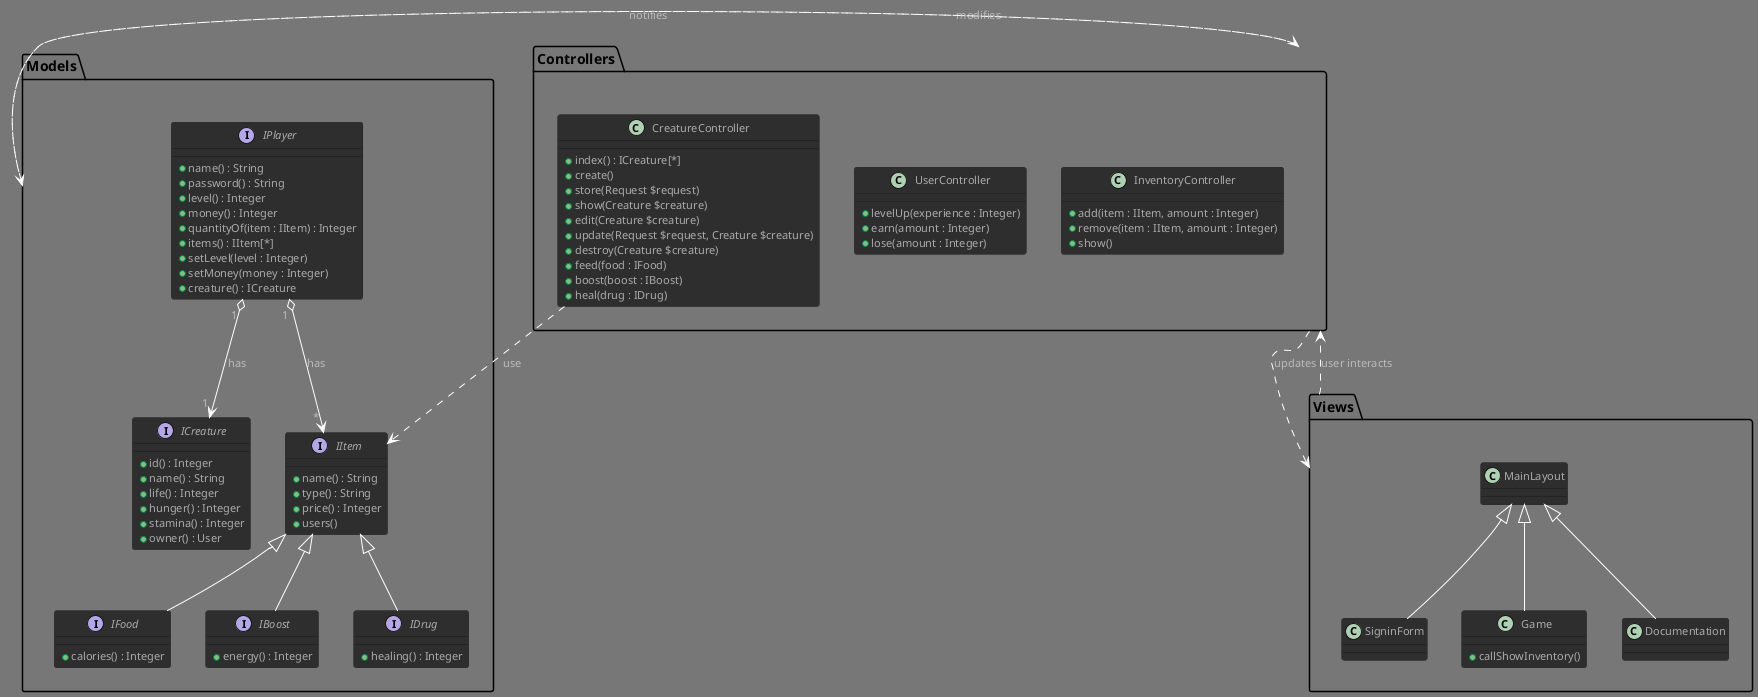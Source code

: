 @startuml VirtualNoe

!theme reddress-darkgreen

package Models
{
    interface IPlayer
    {
        + name() : String
        + password() : String
        + level() : Integer
        + money() : Integer
        + quantityOf(item : IItem) : Integer
        + items() : IItem[*]
        + setLevel(level : Integer)
        + setMoney(money : Integer)
        + creature() : ICreature
    }

    interface IItem
    {
        + name() : String
        + type() : String
        + price() : Integer
        + users() /' get owners '/
    }

    interface IFood implements IItem
    {
        /' number of points added to hunger gauge '/
        + calories() : Integer  
    }

    interface IBoost implements IItem
    {
        /' number of points added to stamina gauge '/
        + energy() : Integer
    }

    interface IDrug implements IItem
    {
        /' number of points added to life gauge '/
        + healing() : Integer
    }

    interface ICreature 
    { 
        + id() : Integer
        + name() : String
        + life() : Integer
        + hunger() : Integer
        + stamina() : Integer
        + owner() : User
    }
}

package Controllers 
{ 
    class InventoryController   /' use IPlayer '/
    {
        + add(item : IItem, amount : Integer) 
        + remove(item : IItem, amount : Integer)
        + show()
    }

    class UserController
    {
        /' Authentication system managed by laravel'/
        + levelUp(experience : Integer)
        + earn(amount : Integer) /' money '/
        + lose(amount : Integer) /' money '/
    }

    class CreatureController
    {
        + index() : ICreature[*]
        + create()
        + store(Request $request)
        + show(Creature $creature)
        + edit(Creature $creature)
        + update(Request $request, Creature $creature)
        + destroy(Creature $creature)
        + feed(food : IFood)
        + boost(boost : IBoost)
        + heal(drug : IDrug)
    }
}

package Views 
{ 
    class MainLayout
    class SigninForm extends MainLayout   /' home, index '/
    class Game extends MainLayout   /' main game window '/
    {
        + callShowInventory()
    }
    class Documentation extends MainLayout   /' tutorial, etc. '/
}

/' AGREGATIONS / COMPOSITIONS '/
IPlayer" 1 " o--> " * "IItem : has
IPlayer" 1 " o--> " 1 "ICreature : has

/' USING '/
CreatureController ..> IItem : use             

/' MVC '/
Controllers ..> Models : modifies
Controllers ..> Views : updates
Views ..> Controllers : user interacts
Models ..> Controllers : notifies 

@enduml